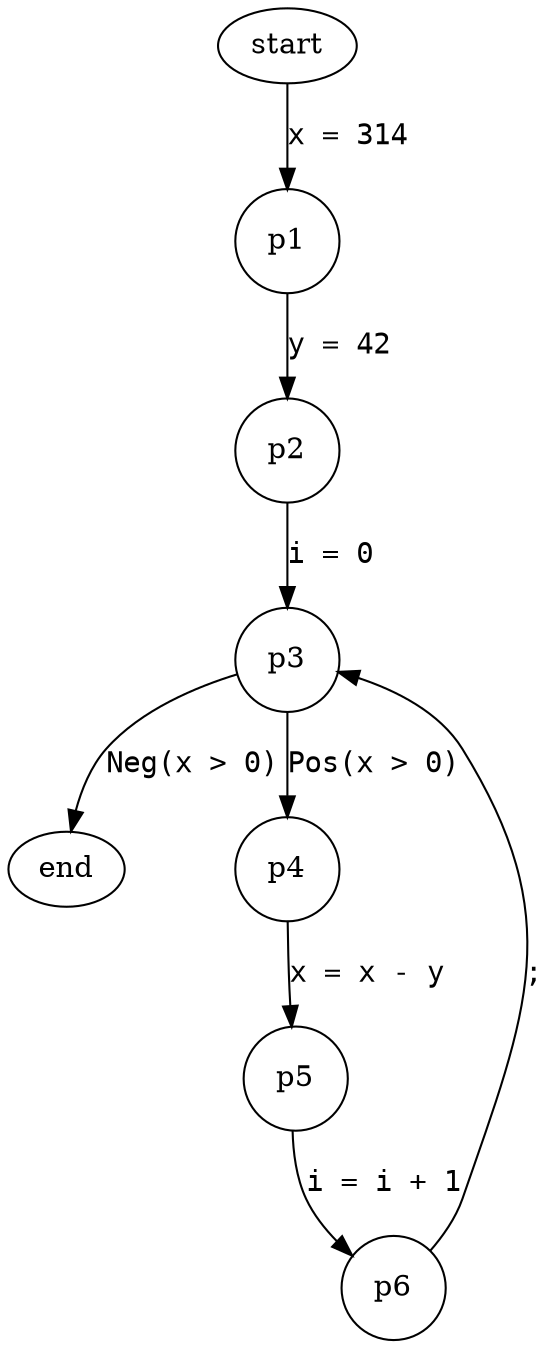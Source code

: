 digraph SWH_flow {
  splines = true ;
  // splines = ortho ;
  // ortho = true ;
  // labelfloat = true ;
  // overlap = scale ;
  node [ shape = oval, label = "start"] ; p0 ;
  node [ shape = oval, label = "end"] ; p7 ;
  node [ shape = circle, height = .3, width = .3, label = "\N" ] ;
  edge [ fontname = "Monospace" ] ;
  p0 -> p1 [ label = "x = 314" ] ;
  p1 -> p2 [ label = "y = 42" ] ;
  p2 -> p3 [ label = "i = 0" ] ;
  p3 -> p4 [ label = "Pos(x > 0)" ] ;
  p4 -> p5 [ label = "x = x - y" ] ;
  p5 -> p6 [ label = "i = i + 1" ] ;
  p6 -> p3 [ label = ";" ] ;
  p3 -> p7 [ label = "Neg(x > 0)" ] ;
}
